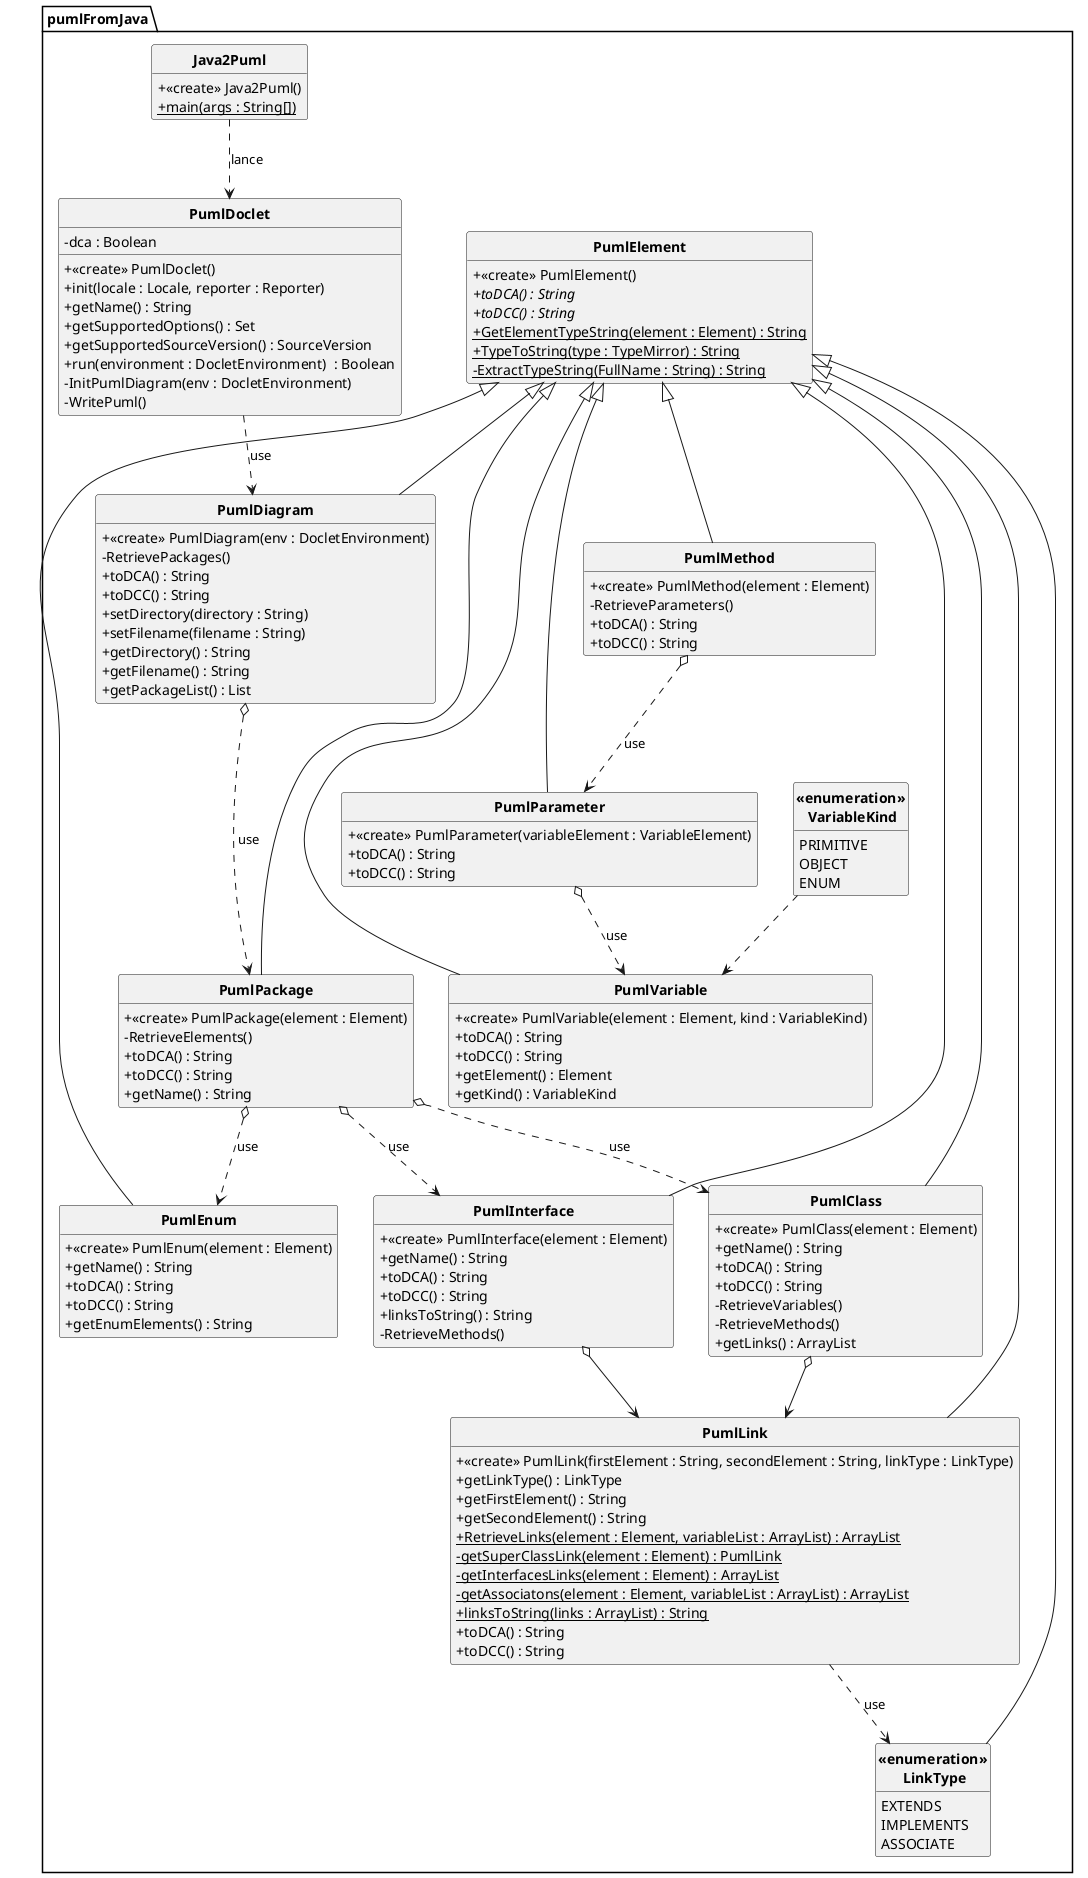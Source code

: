 @startuml

skinparam style strictuml
skinparam classAttributeIconSize 0
skinparam classFontStyle Bold
hide empty members

Package "pumlFromJava" {

class Java2Puml
{
+ <<create>> Java2Puml()
+ {static} main(args : String[])
}

class PumlClass extends PumlElement
{
+ <<create>> PumlClass(element : Element)
+ getName() : String
+ toDCA() : String
+ toDCC() : String
- RetrieveVariables()
- RetrieveMethods()
+ getLinks() : ArrayList
}

class PumlDiagram extends PumlElement
{
+ <<create>> PumlDiagram(env : DocletEnvironment)
- RetrievePackages()
+ toDCA() : String
+ toDCC() : String
+ setDirectory(directory : String)
+ setFilename(filename : String)
+ getDirectory() : String
+ getFilename() : String
+ getPackageList() : List
}

class PumlDoclet
{
- dca : Boolean
+ <<create>> PumlDoclet()
+ init(locale : Locale, reporter : Reporter)
+ getName() : String
+ getSupportedOptions() : Set
+ getSupportedSourceVersion() : SourceVersion
+ run(environment : DocletEnvironment)  : Boolean
- InitPumlDiagram(env : DocletEnvironment)
- WritePuml()
}

class PumlElement
{
+ <<create>> PumlElement()
+ {abstract} toDCA() : String
+ {abstract} toDCC() : String
+ {static} GetElementTypeString(element : Element) : String
+ {static} TypeToString(type : TypeMirror) : String
- {static} ExtractTypeString(FullName : String) : String
}

class PumlEnum extends PumlElement
{
+ <<create>> PumlEnum(element : Element)
+ getName() : String
+ toDCA() : String
+ toDCC() : String
+ getEnumElements() : String
}

class PumlInterface extends PumlElement
{
+ <<create>> PumlInterface(element : Element)
+ getName() : String
+ toDCA() : String
+ toDCC() : String
+ linksToString() : String
- RetrieveMethods()
}

class PumlLink extends PumlElement
{
+ <<create>> PumlLink(firstElement : String, secondElement : String, linkType : LinkType)
+ getLinkType() : LinkType
+ getFirstElement() : String
+ getSecondElement() : String
+ {static} RetrieveLinks(element : Element, variableList : ArrayList) : ArrayList
- {static} getSuperClassLink(element : Element) : PumlLink
- {static} getInterfacesLinks(element : Element) : ArrayList
- {static} getAssociatons(element : Element, variableList : ArrayList) : ArrayList
+ {static} linksToString(links : ArrayList) : String
+ toDCA() : String
+ toDCC() : String
}

class PumlMethod extends PumlElement
{
+ <<create>> PumlMethod(element : Element)
- RetrieveParameters()
+ toDCA() : String
+ toDCC() : String
}

class PumlPackage extends PumlElement
{
+ <<create>> PumlPackage(element : Element)
- RetrieveElements()
+ toDCA() : String
+ toDCC() : String
+ getName() : String
}

class PumlParameter extends PumlElement
{
+ <<create>> PumlParameter(variableElement : VariableElement)
+ toDCA() : String
+ toDCC() : String
}

class PumlVariable extends PumlElement
{
+ <<create>> PumlVariable(element : Element, kind : VariableKind)
+ toDCA() : String
+ toDCC() : String
+ getElement() : Element
+ getKind() : VariableKind
}

class "<<enumeration>>\n LinkType" as LinkType extends PumlElement
{
EXTENDS
IMPLEMENTS
ASSOCIATE
}

class "<<enumeration>>\n VariableKind" as VariableKind
{
PRIMITIVE
OBJECT
ENUM
}

PumlDoclet ..> PumlDiagram : use
Java2Puml ..> PumlDoclet : lance
PumlDiagram o...> PumlPackage : use
PumlPackage o..> PumlClass : use
PumlPackage o..> PumlInterface : use
PumlPackage o..> PumlEnum : use
PumlLink ..> LinkType : use
PumlInterface o--> PumlLink
PumlClass o--> PumlLink
VariableKind ..> PumlVariable
PumlParameter o..> PumlVariable : use
PumlMethod o..> PumlParameter : use
}

@enduml


